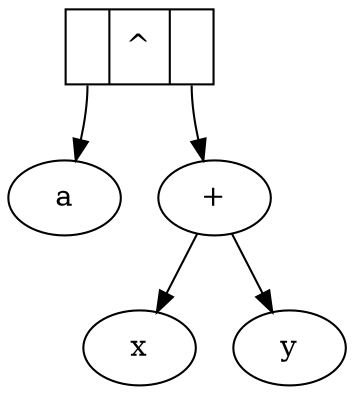 strict digraph powPlus {
pow [shape=record, label="<pow0>|^|<pow1>"];
x [label="x"];
y [label="y"];
a [label="a"];
plus [label="+"];
pow:pow0 -> a;
pow:pow1 -> plus -> {x, y};
}